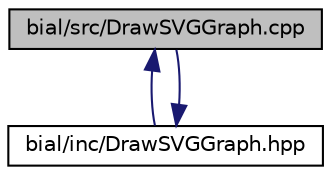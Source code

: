 digraph "bial/src/DrawSVGGraph.cpp"
{
  edge [fontname="Helvetica",fontsize="10",labelfontname="Helvetica",labelfontsize="10"];
  node [fontname="Helvetica",fontsize="10",shape=record];
  Node1 [label="bial/src/DrawSVGGraph.cpp",height=0.2,width=0.4,color="black", fillcolor="grey75", style="filled", fontcolor="black"];
  Node1 -> Node2 [dir="back",color="midnightblue",fontsize="10",style="solid",fontname="Helvetica"];
  Node2 [label="bial/inc/DrawSVGGraph.hpp",height=0.2,width=0.4,color="black", fillcolor="white", style="filled",URL="$_draw_s_v_g_graph_8hpp.html"];
  Node2 -> Node1 [dir="back",color="midnightblue",fontsize="10",style="solid",fontname="Helvetica"];
}
